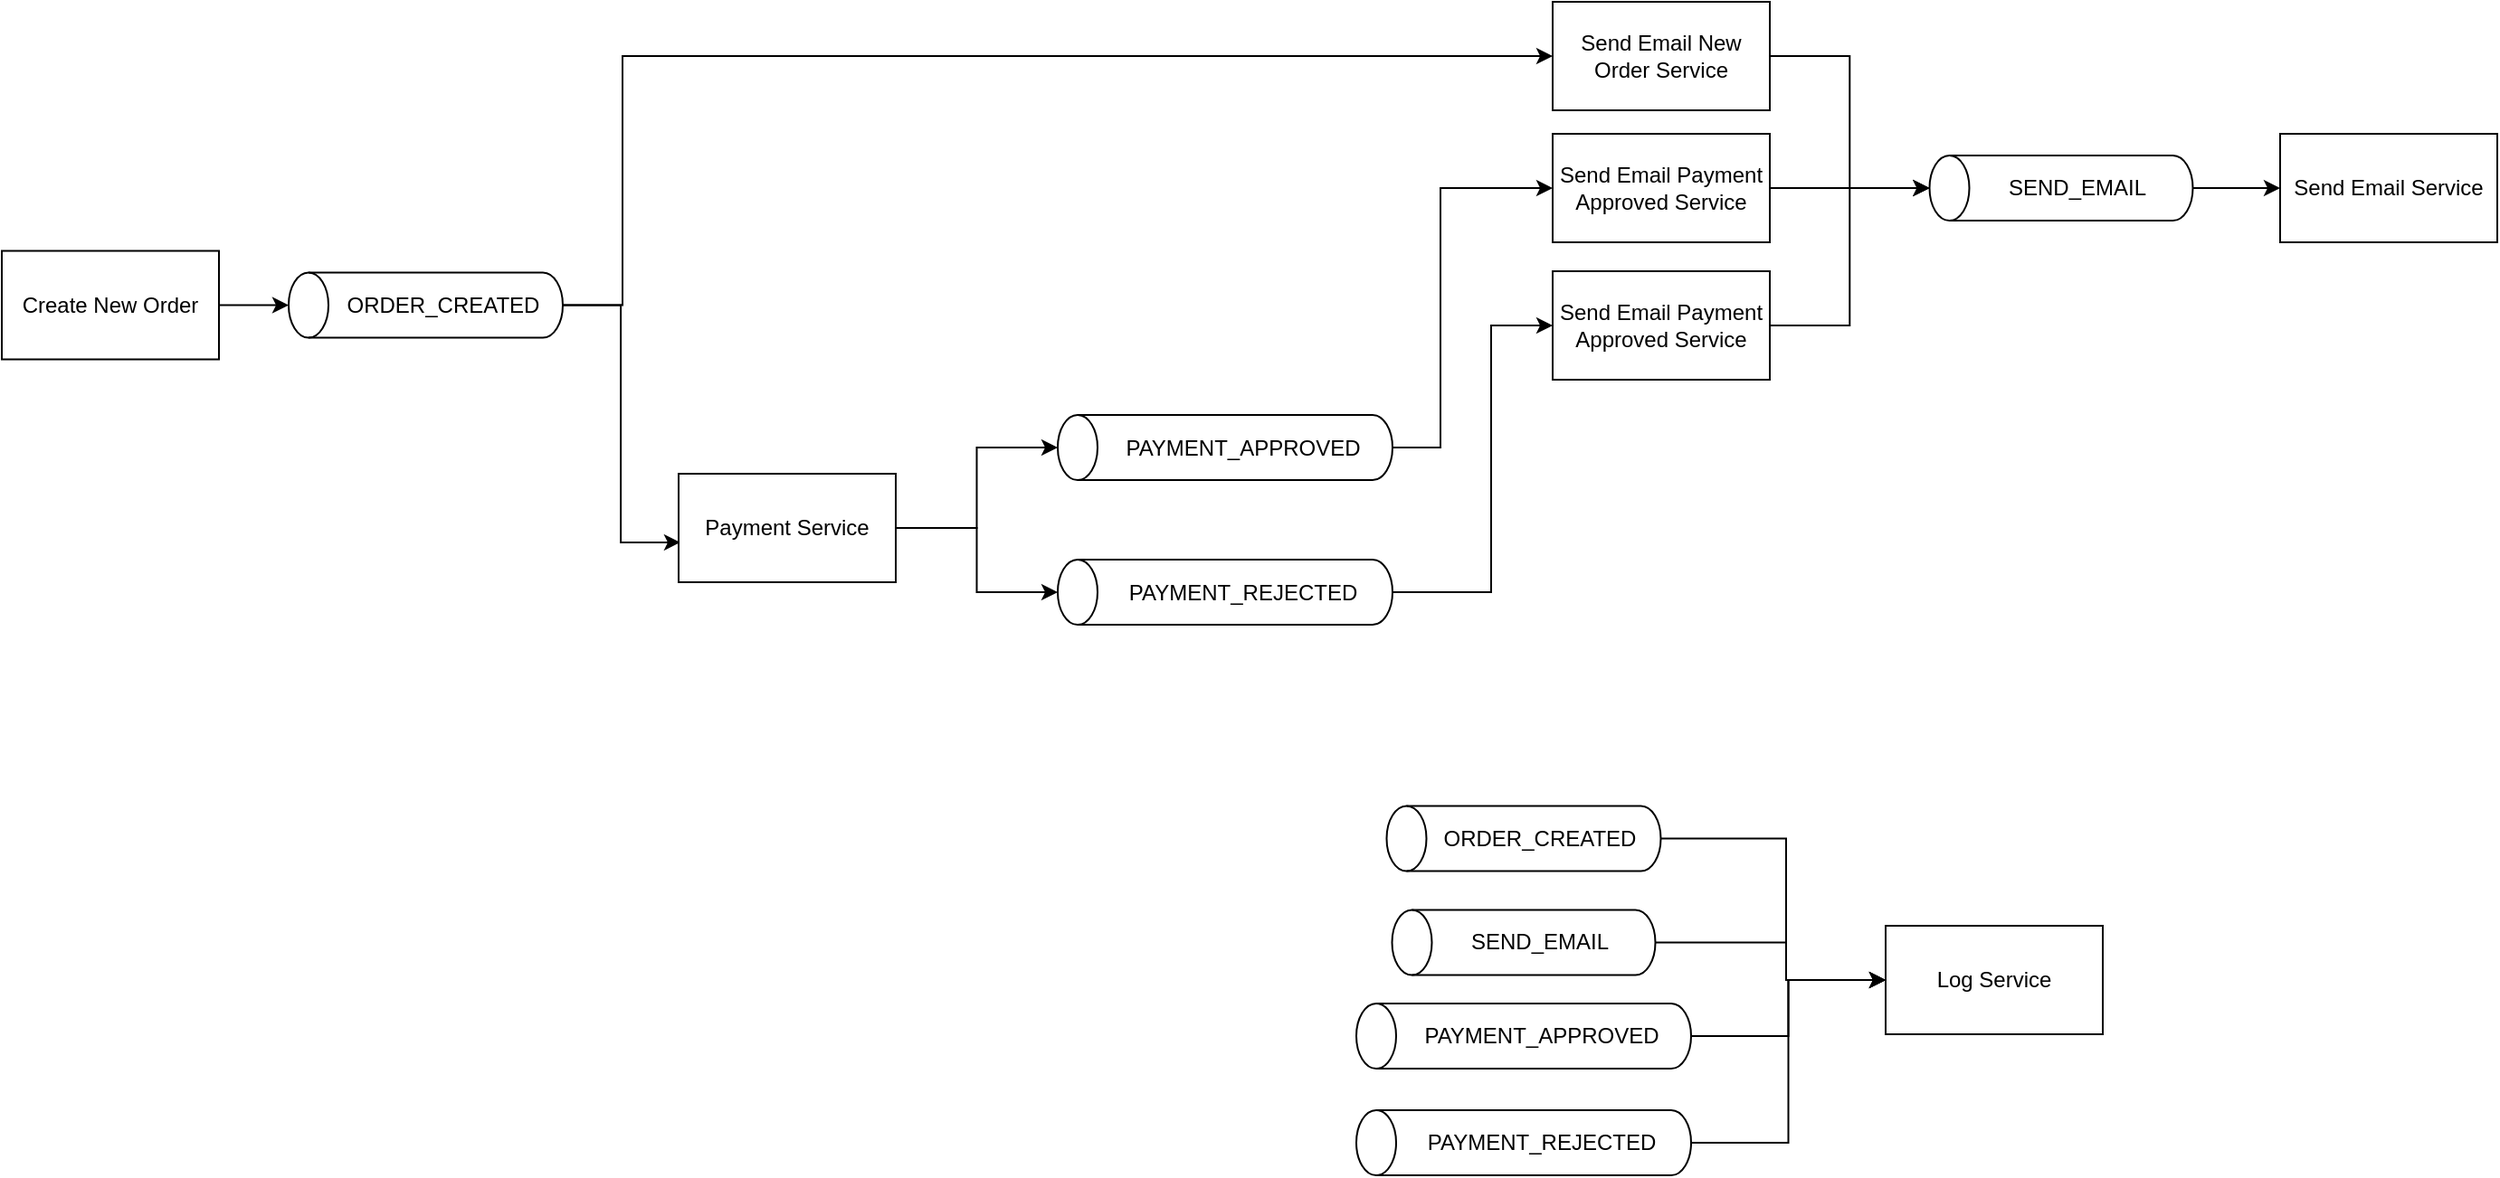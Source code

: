 <mxfile version="14.8.0" type="google"><diagram id="Qse1nIjv_nn207SKBzbI" name="Page-1"><mxGraphModel dx="1426" dy="739" grid="0" gridSize="10" guides="1" tooltips="1" connect="1" arrows="1" fold="1" page="0" pageScale="1" pageWidth="850" pageHeight="1100" math="0" shadow="0"><root><mxCell id="0"/><mxCell id="1" parent="0"/><mxCell id="BG6S4NEQB3LYOw-dxd14-9" style="edgeStyle=orthogonalEdgeStyle;rounded=0;orthogonalLoop=1;jettySize=auto;html=1;entryX=0.5;entryY=0;entryDx=0;entryDy=0;entryPerimeter=0;" edge="1" parent="1" source="BG6S4NEQB3LYOw-dxd14-1" target="BG6S4NEQB3LYOw-dxd14-8"><mxGeometry relative="1" as="geometry"/></mxCell><mxCell id="BG6S4NEQB3LYOw-dxd14-1" value="Create New Order" style="rounded=0;whiteSpace=wrap;html=1;" vertex="1" parent="1"><mxGeometry x="187" y="292.75" width="120" height="60" as="geometry"/></mxCell><mxCell id="BG6S4NEQB3LYOw-dxd14-11" style="edgeStyle=orthogonalEdgeStyle;rounded=0;orthogonalLoop=1;jettySize=auto;html=1;entryX=0;entryY=0.5;entryDx=0;entryDy=0;" edge="1" parent="1" source="BG6S4NEQB3LYOw-dxd14-8" target="BG6S4NEQB3LYOw-dxd14-10"><mxGeometry relative="1" as="geometry"><Array as="points"><mxPoint x="530" y="323"/><mxPoint x="530" y="185"/></Array></mxGeometry></mxCell><mxCell id="BG6S4NEQB3LYOw-dxd14-16" style="edgeStyle=orthogonalEdgeStyle;rounded=0;orthogonalLoop=1;jettySize=auto;html=1;entryX=0.008;entryY=0.633;entryDx=0;entryDy=0;entryPerimeter=0;" edge="1" parent="1" source="BG6S4NEQB3LYOw-dxd14-8" target="BG6S4NEQB3LYOw-dxd14-14"><mxGeometry relative="1" as="geometry"/></mxCell><mxCell id="BG6S4NEQB3LYOw-dxd14-8" value="ORDER_CREATED" style="shape=cylinder3;whiteSpace=wrap;html=1;boundedLbl=1;backgroundOutline=1;size=11;rotation=90;direction=west;textDirection=rtl;labelPosition=center;verticalLabelPosition=middle;align=center;verticalAlign=middle;horizontal=0;" vertex="1" parent="1"><mxGeometry x="403.25" y="247" width="36" height="151.5" as="geometry"/></mxCell><mxCell id="BG6S4NEQB3LYOw-dxd14-13" style="edgeStyle=orthogonalEdgeStyle;rounded=0;orthogonalLoop=1;jettySize=auto;html=1;entryX=0.5;entryY=0;entryDx=0;entryDy=0;entryPerimeter=0;" edge="1" parent="1" source="BG6S4NEQB3LYOw-dxd14-10" target="BG6S4NEQB3LYOw-dxd14-12"><mxGeometry relative="1" as="geometry"/></mxCell><mxCell id="BG6S4NEQB3LYOw-dxd14-10" value="Send Email New Order Service" style="rounded=0;whiteSpace=wrap;html=1;" vertex="1" parent="1"><mxGeometry x="1044" y="155" width="120" height="60" as="geometry"/></mxCell><mxCell id="BG6S4NEQB3LYOw-dxd14-24" style="edgeStyle=orthogonalEdgeStyle;rounded=0;orthogonalLoop=1;jettySize=auto;html=1;entryX=0;entryY=0.5;entryDx=0;entryDy=0;" edge="1" parent="1" source="BG6S4NEQB3LYOw-dxd14-12" target="BG6S4NEQB3LYOw-dxd14-19"><mxGeometry relative="1" as="geometry"/></mxCell><mxCell id="BG6S4NEQB3LYOw-dxd14-12" value="SEND_EMAIL" style="shape=cylinder3;whiteSpace=wrap;html=1;boundedLbl=1;backgroundOutline=1;size=11;rotation=90;direction=west;textDirection=rtl;labelPosition=center;verticalLabelPosition=middle;align=center;verticalAlign=middle;horizontal=0;" vertex="1" parent="1"><mxGeometry x="1307" y="185.25" width="36" height="145.5" as="geometry"/></mxCell><mxCell id="BG6S4NEQB3LYOw-dxd14-22" style="edgeStyle=orthogonalEdgeStyle;rounded=0;orthogonalLoop=1;jettySize=auto;html=1;entryX=0.5;entryY=0;entryDx=0;entryDy=0;entryPerimeter=0;" edge="1" parent="1" source="BG6S4NEQB3LYOw-dxd14-14" target="BG6S4NEQB3LYOw-dxd14-20"><mxGeometry relative="1" as="geometry"/></mxCell><mxCell id="BG6S4NEQB3LYOw-dxd14-23" style="edgeStyle=orthogonalEdgeStyle;rounded=0;orthogonalLoop=1;jettySize=auto;html=1;entryX=0.5;entryY=0;entryDx=0;entryDy=0;entryPerimeter=0;" edge="1" parent="1" source="BG6S4NEQB3LYOw-dxd14-14" target="BG6S4NEQB3LYOw-dxd14-21"><mxGeometry relative="1" as="geometry"/></mxCell><mxCell id="BG6S4NEQB3LYOw-dxd14-14" value="Payment Service" style="rounded=0;whiteSpace=wrap;html=1;" vertex="1" parent="1"><mxGeometry x="561" y="416" width="120" height="60" as="geometry"/></mxCell><mxCell id="BG6S4NEQB3LYOw-dxd14-15" value="Log Service" style="rounded=0;whiteSpace=wrap;html=1;" vertex="1" parent="1"><mxGeometry x="1228" y="666" width="120" height="60" as="geometry"/></mxCell><mxCell id="BG6S4NEQB3LYOw-dxd14-19" value="Send Email Service" style="rounded=0;whiteSpace=wrap;html=1;" vertex="1" parent="1"><mxGeometry x="1446" y="228" width="120" height="60" as="geometry"/></mxCell><mxCell id="BG6S4NEQB3LYOw-dxd14-30" style="edgeStyle=orthogonalEdgeStyle;rounded=0;orthogonalLoop=1;jettySize=auto;html=1;entryX=0;entryY=0.5;entryDx=0;entryDy=0;" edge="1" parent="1" source="BG6S4NEQB3LYOw-dxd14-20" target="BG6S4NEQB3LYOw-dxd14-29"><mxGeometry relative="1" as="geometry"><Array as="points"><mxPoint x="982" y="402"/><mxPoint x="982" y="258"/></Array></mxGeometry></mxCell><mxCell id="BG6S4NEQB3LYOw-dxd14-20" value="PAYMENT_APPROVED" style="shape=cylinder3;whiteSpace=wrap;html=1;boundedLbl=1;backgroundOutline=1;size=11;rotation=90;direction=west;textDirection=rtl;labelPosition=center;verticalLabelPosition=middle;align=center;verticalAlign=middle;horizontal=0;" vertex="1" parent="1"><mxGeometry x="845" y="309" width="36" height="185" as="geometry"/></mxCell><mxCell id="BG6S4NEQB3LYOw-dxd14-32" style="edgeStyle=orthogonalEdgeStyle;rounded=0;orthogonalLoop=1;jettySize=auto;html=1;entryX=0;entryY=0.5;entryDx=0;entryDy=0;" edge="1" parent="1" source="BG6S4NEQB3LYOw-dxd14-21" target="BG6S4NEQB3LYOw-dxd14-31"><mxGeometry relative="1" as="geometry"><Array as="points"><mxPoint x="1010" y="482"/><mxPoint x="1010" y="334"/></Array></mxGeometry></mxCell><mxCell id="BG6S4NEQB3LYOw-dxd14-21" value="PAYMENT_REJECTED" style="shape=cylinder3;whiteSpace=wrap;html=1;boundedLbl=1;backgroundOutline=1;size=11;rotation=90;direction=west;textDirection=rtl;labelPosition=center;verticalLabelPosition=middle;align=center;verticalAlign=middle;horizontal=0;" vertex="1" parent="1"><mxGeometry x="845" y="389" width="36" height="185" as="geometry"/></mxCell><mxCell id="BG6S4NEQB3LYOw-dxd14-33" style="edgeStyle=orthogonalEdgeStyle;rounded=0;orthogonalLoop=1;jettySize=auto;html=1;entryX=0.5;entryY=0;entryDx=0;entryDy=0;entryPerimeter=0;" edge="1" parent="1" source="BG6S4NEQB3LYOw-dxd14-29" target="BG6S4NEQB3LYOw-dxd14-12"><mxGeometry relative="1" as="geometry"/></mxCell><mxCell id="BG6S4NEQB3LYOw-dxd14-29" value="Send Email Payment Approved Service" style="rounded=0;whiteSpace=wrap;html=1;" vertex="1" parent="1"><mxGeometry x="1044" y="228" width="120" height="60" as="geometry"/></mxCell><mxCell id="BG6S4NEQB3LYOw-dxd14-34" style="edgeStyle=orthogonalEdgeStyle;rounded=0;orthogonalLoop=1;jettySize=auto;html=1;entryX=0.5;entryY=0;entryDx=0;entryDy=0;entryPerimeter=0;" edge="1" parent="1" source="BG6S4NEQB3LYOw-dxd14-31" target="BG6S4NEQB3LYOw-dxd14-12"><mxGeometry relative="1" as="geometry"/></mxCell><mxCell id="BG6S4NEQB3LYOw-dxd14-31" value="Send Email Payment Approved Service" style="rounded=0;whiteSpace=wrap;html=1;" vertex="1" parent="1"><mxGeometry x="1044" y="304" width="120" height="60" as="geometry"/></mxCell><mxCell id="BG6S4NEQB3LYOw-dxd14-40" style="edgeStyle=orthogonalEdgeStyle;rounded=0;orthogonalLoop=1;jettySize=auto;html=1;entryX=0;entryY=0.5;entryDx=0;entryDy=0;" edge="1" parent="1" source="BG6S4NEQB3LYOw-dxd14-35" target="BG6S4NEQB3LYOw-dxd14-15"><mxGeometry relative="1" as="geometry"><Array as="points"><mxPoint x="1173" y="675"/><mxPoint x="1173" y="696"/></Array></mxGeometry></mxCell><mxCell id="BG6S4NEQB3LYOw-dxd14-35" value="SEND_EMAIL" style="shape=cylinder3;whiteSpace=wrap;html=1;boundedLbl=1;backgroundOutline=1;size=11;rotation=90;direction=west;textDirection=rtl;labelPosition=center;verticalLabelPosition=middle;align=center;verticalAlign=middle;horizontal=0;" vertex="1" parent="1"><mxGeometry x="1010" y="602.5" width="36" height="145.5" as="geometry"/></mxCell><mxCell id="BG6S4NEQB3LYOw-dxd14-41" style="edgeStyle=orthogonalEdgeStyle;rounded=0;orthogonalLoop=1;jettySize=auto;html=1;entryX=0;entryY=0.5;entryDx=0;entryDy=0;" edge="1" parent="1" source="BG6S4NEQB3LYOw-dxd14-36" target="BG6S4NEQB3LYOw-dxd14-15"><mxGeometry relative="1" as="geometry"/></mxCell><mxCell id="BG6S4NEQB3LYOw-dxd14-36" value="PAYMENT_APPROVED" style="shape=cylinder3;whiteSpace=wrap;html=1;boundedLbl=1;backgroundOutline=1;size=11;rotation=90;direction=west;textDirection=rtl;labelPosition=center;verticalLabelPosition=middle;align=center;verticalAlign=middle;horizontal=0;" vertex="1" parent="1"><mxGeometry x="1010" y="634.5" width="36" height="185" as="geometry"/></mxCell><mxCell id="BG6S4NEQB3LYOw-dxd14-42" style="edgeStyle=orthogonalEdgeStyle;rounded=0;orthogonalLoop=1;jettySize=auto;html=1;entryX=0;entryY=0.5;entryDx=0;entryDy=0;" edge="1" parent="1" source="BG6S4NEQB3LYOw-dxd14-37" target="BG6S4NEQB3LYOw-dxd14-15"><mxGeometry relative="1" as="geometry"/></mxCell><mxCell id="BG6S4NEQB3LYOw-dxd14-37" value="PAYMENT_REJECTED" style="shape=cylinder3;whiteSpace=wrap;html=1;boundedLbl=1;backgroundOutline=1;size=11;rotation=90;direction=west;textDirection=rtl;labelPosition=center;verticalLabelPosition=middle;align=center;verticalAlign=middle;horizontal=0;" vertex="1" parent="1"><mxGeometry x="1010" y="693.5" width="36" height="185" as="geometry"/></mxCell><mxCell id="BG6S4NEQB3LYOw-dxd14-39" style="edgeStyle=orthogonalEdgeStyle;rounded=0;orthogonalLoop=1;jettySize=auto;html=1;entryX=0;entryY=0.5;entryDx=0;entryDy=0;" edge="1" parent="1" source="BG6S4NEQB3LYOw-dxd14-38" target="BG6S4NEQB3LYOw-dxd14-15"><mxGeometry relative="1" as="geometry"><Array as="points"><mxPoint x="1173" y="618"/><mxPoint x="1173" y="696"/></Array></mxGeometry></mxCell><mxCell id="BG6S4NEQB3LYOw-dxd14-38" value="ORDER_CREATED" style="shape=cylinder3;whiteSpace=wrap;html=1;boundedLbl=1;backgroundOutline=1;size=11;rotation=90;direction=west;textDirection=rtl;labelPosition=center;verticalLabelPosition=middle;align=center;verticalAlign=middle;horizontal=0;" vertex="1" parent="1"><mxGeometry x="1010" y="542" width="36" height="151.5" as="geometry"/></mxCell></root></mxGraphModel></diagram></mxfile>